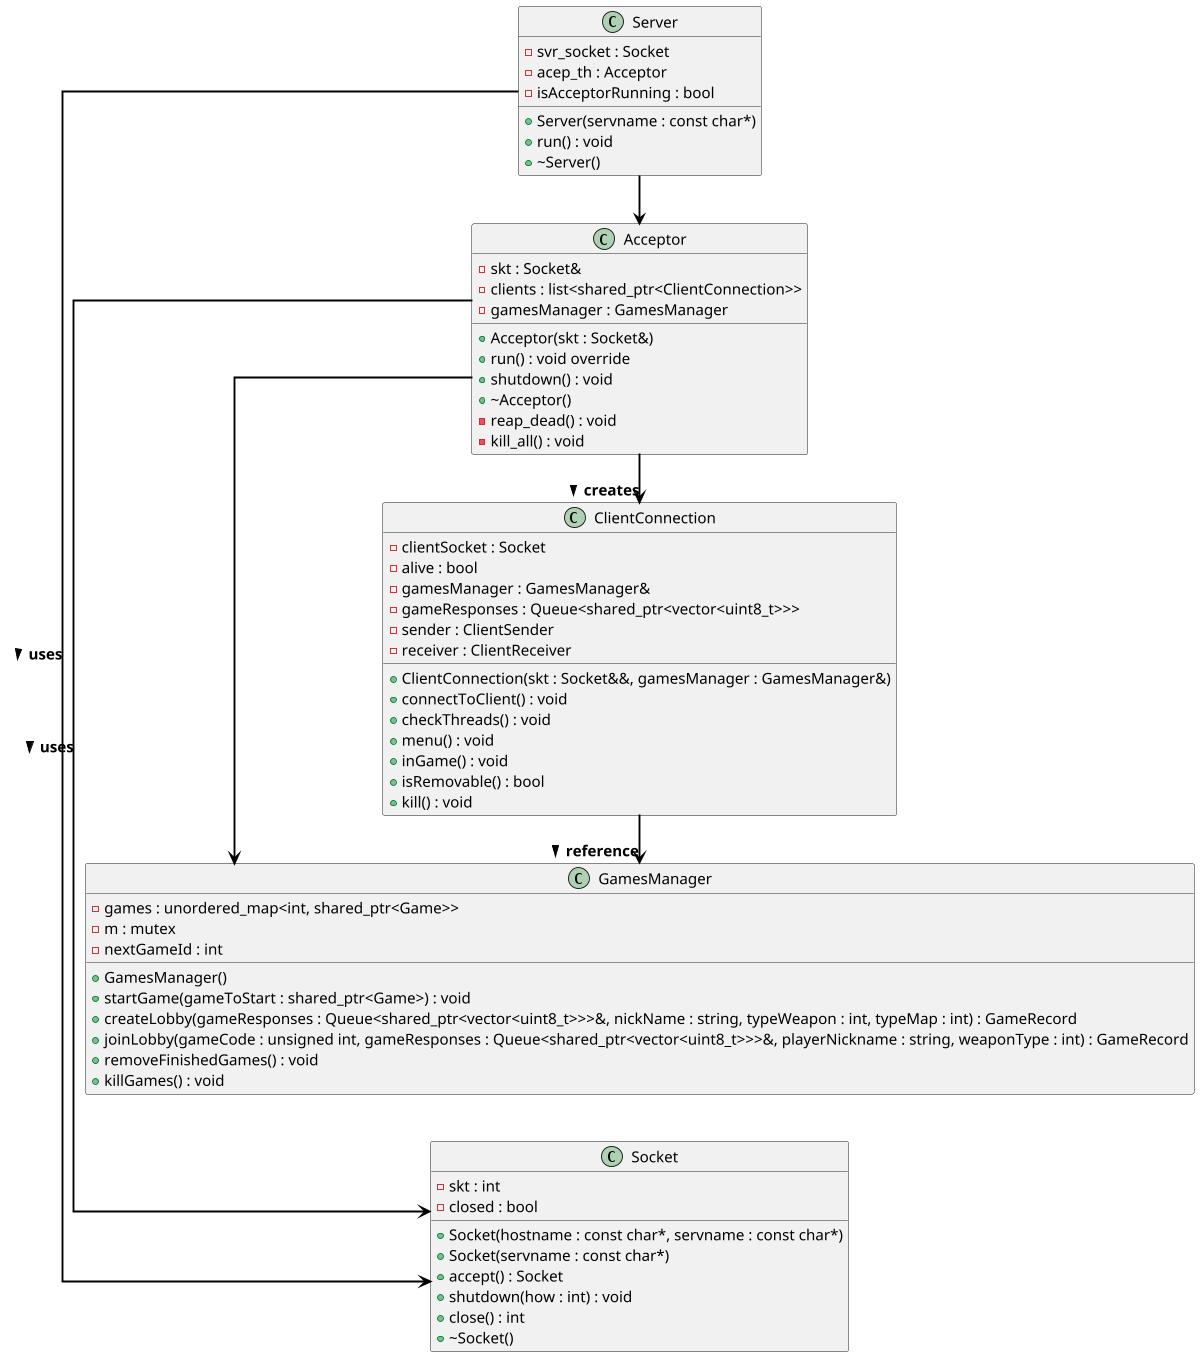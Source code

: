 @startuml
scale 1200 width
skinparam shadowing false
skinparam sequenceParticipant underline

skinparam nodesep 50
skinparam ranksep 50
left to right direction
skinparam linetype ortho
skinparam shadowing false
skinparam sequenceParticipant underline
skinparam sequenceArrowThickness 2

skinparam sequenceMessageAlign center
skinparam sequenceLifeLineBorderColor black


skinparam classArrow {
    Color black
    FontSize 20
    FontStyle bold
}
skinparam defaultFontName Arial
skinparam defaultFontSize 16

class Server {
    - svr_socket : Socket
    - acep_th : Acceptor
    - isAcceptorRunning : bool
    + Server(servname : const char*)
    + run() : void
    + ~Server()
}

class Socket {
    - skt : int
    - closed : bool
    + Socket(hostname : const char*, servname : const char*)
    + Socket(servname : const char*)
    + accept() : Socket
    + shutdown(how : int) : void
    + close() : int
    + ~Socket()
}

class Acceptor {
    - skt : Socket&
    - clients : list<shared_ptr<ClientConnection>>
    - gamesManager : GamesManager
    + Acceptor(skt : Socket&)
    + run() : void override
    + shutdown() : void
    + ~Acceptor()
    - reap_dead() : void
    - kill_all() : void
}

class ClientConnection {
    - clientSocket : Socket
    - alive : bool
    - gamesManager : GamesManager&
    - gameResponses : Queue<shared_ptr<vector<uint8_t>>>
    - sender : ClientSender
    - receiver : ClientReceiver
    + ClientConnection(skt : Socket&&, gamesManager : GamesManager&)
    + connectToClient() : void
    + checkThreads() : void
    + menu() : void
    + inGame() : void
    + isRemovable() : bool
    + kill() : void
}

class GamesManager {
    - games : unordered_map<int, shared_ptr<Game>>
    - m : mutex
    - nextGameId : int
    + GamesManager()
    + startGame(gameToStart : shared_ptr<Game>) : void
    + createLobby(gameResponses : Queue<shared_ptr<vector<uint8_t>>>&, nickName : string, typeWeapon : int, typeMap : int) : GameRecord
    + joinLobby(gameCode : unsigned int, gameResponses : Queue<shared_ptr<vector<uint8_t>>>&, playerNickname : string, weaponType : int) : GameRecord
    + removeFinishedGames() : void
    + killGames() : void
}

Server -> Socket : uses >
Server -> Acceptor
Acceptor -> Socket : uses >
Acceptor -> ClientConnection : creates >
Acceptor -> GamesManager
ClientConnection -> GamesManager : reference >

@enduml
